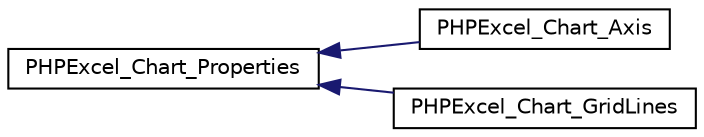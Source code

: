 digraph "Иерархия классов. Графический вид."
{
  edge [fontname="Helvetica",fontsize="10",labelfontname="Helvetica",labelfontsize="10"];
  node [fontname="Helvetica",fontsize="10",shape=record];
  rankdir="LR";
  Node0 [label="PHPExcel_Chart_Properties",height=0.2,width=0.4,color="black", fillcolor="white", style="filled",URL="$class_p_h_p_excel___chart___properties.html"];
  Node0 -> Node1 [dir="back",color="midnightblue",fontsize="10",style="solid",fontname="Helvetica"];
  Node1 [label="PHPExcel_Chart_Axis",height=0.2,width=0.4,color="black", fillcolor="white", style="filled",URL="$class_p_h_p_excel___chart___axis.html"];
  Node0 -> Node2 [dir="back",color="midnightblue",fontsize="10",style="solid",fontname="Helvetica"];
  Node2 [label="PHPExcel_Chart_GridLines",height=0.2,width=0.4,color="black", fillcolor="white", style="filled",URL="$class_p_h_p_excel___chart___grid_lines.html"];
}
